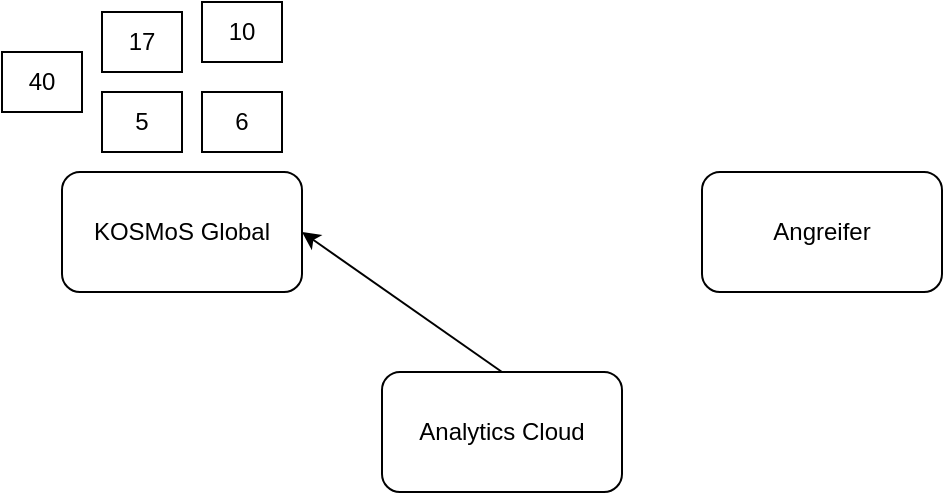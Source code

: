<mxfile version="12.7.1" type="device"><diagram id="gp72111uXSs_ZfOjl7vi" name="Page-1"><mxGraphModel dx="1422" dy="926" grid="1" gridSize="10" guides="1" tooltips="1" connect="1" arrows="1" fold="1" page="1" pageScale="1" pageWidth="850" pageHeight="1100" math="0" shadow="0"><root><mxCell id="0"/><mxCell id="1" parent="0"/><mxCell id="FDtzc6XoNFnc1G0duEbf-2" value="KOSMoS Global" style="rounded=1;whiteSpace=wrap;html=1;" vertex="1" parent="1"><mxGeometry x="160" y="120" width="120" height="60" as="geometry"/></mxCell><mxCell id="FDtzc6XoNFnc1G0duEbf-3" value="Analytics Cloud" style="rounded=1;whiteSpace=wrap;html=1;" vertex="1" parent="1"><mxGeometry x="320" y="220" width="120" height="60" as="geometry"/></mxCell><mxCell id="FDtzc6XoNFnc1G0duEbf-4" value="Angreifer" style="rounded=1;whiteSpace=wrap;html=1;" vertex="1" parent="1"><mxGeometry x="480" y="120" width="120" height="60" as="geometry"/></mxCell><mxCell id="FDtzc6XoNFnc1G0duEbf-9" value="" style="endArrow=classic;html=1;entryX=1;entryY=0.5;entryDx=0;entryDy=0;exitX=0.5;exitY=0;exitDx=0;exitDy=0;" edge="1" parent="1" source="FDtzc6XoNFnc1G0duEbf-3" target="FDtzc6XoNFnc1G0duEbf-2"><mxGeometry width="50" height="50" relative="1" as="geometry"><mxPoint x="230" y="270" as="sourcePoint"/><mxPoint x="280" y="220" as="targetPoint"/></mxGeometry></mxCell><mxCell id="FDtzc6XoNFnc1G0duEbf-18" value="40" style="rounded=0;whiteSpace=wrap;html=1;" vertex="1" parent="1"><mxGeometry x="130" y="60" width="40" height="30" as="geometry"/></mxCell><mxCell id="FDtzc6XoNFnc1G0duEbf-20" value="17" style="rounded=0;whiteSpace=wrap;html=1;" vertex="1" parent="1"><mxGeometry x="180" y="40" width="40" height="30" as="geometry"/></mxCell><mxCell id="FDtzc6XoNFnc1G0duEbf-21" value="10" style="rounded=0;whiteSpace=wrap;html=1;" vertex="1" parent="1"><mxGeometry x="230" y="35" width="40" height="30" as="geometry"/></mxCell><mxCell id="FDtzc6XoNFnc1G0duEbf-22" value="5" style="rounded=0;whiteSpace=wrap;html=1;" vertex="1" parent="1"><mxGeometry x="180" y="80" width="40" height="30" as="geometry"/></mxCell><mxCell id="FDtzc6XoNFnc1G0duEbf-23" value="6" style="rounded=0;whiteSpace=wrap;html=1;" vertex="1" parent="1"><mxGeometry x="230" y="80" width="40" height="30" as="geometry"/></mxCell></root></mxGraphModel></diagram></mxfile>